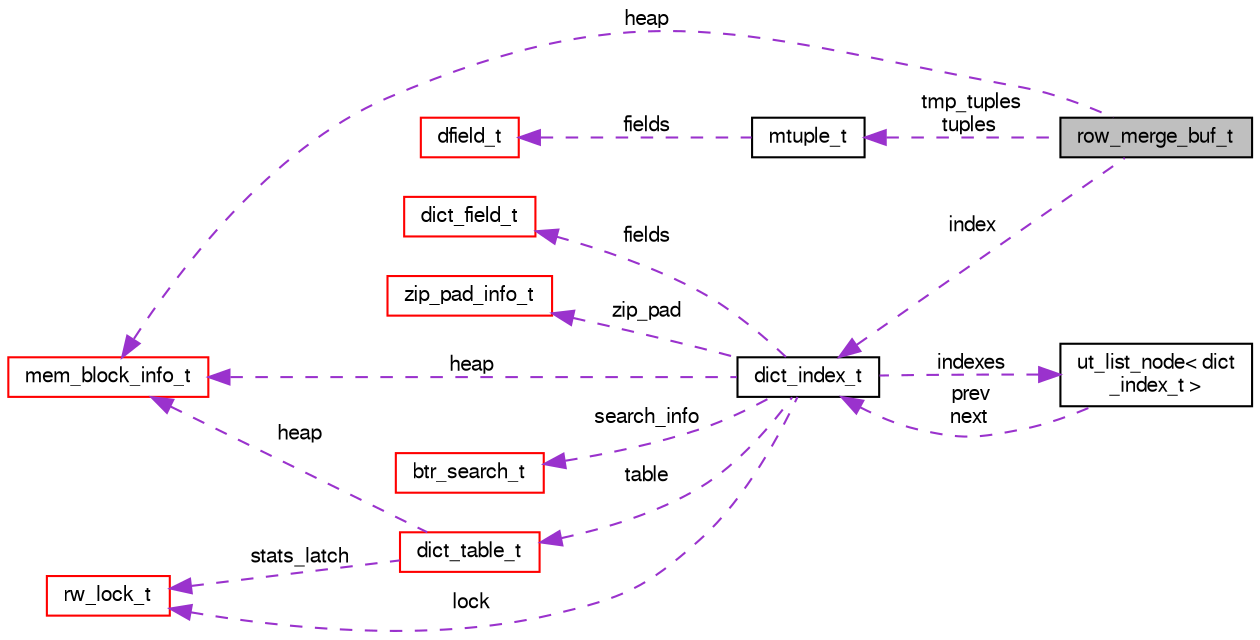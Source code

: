 digraph "row_merge_buf_t"
{
  bgcolor="transparent";
  edge [fontname="FreeSans",fontsize="10",labelfontname="FreeSans",labelfontsize="10"];
  node [fontname="FreeSans",fontsize="10",shape=record];
  rankdir="LR";
  Node1 [label="row_merge_buf_t",height=0.2,width=0.4,color="black", fillcolor="grey75", style="filled" fontcolor="black"];
  Node2 -> Node1 [dir="back",color="darkorchid3",fontsize="10",style="dashed",label=" tmp_tuples\ntuples" ,fontname="FreeSans"];
  Node2 [label="mtuple_t",height=0.2,width=0.4,color="black",URL="$structmtuple__t.html"];
  Node3 -> Node2 [dir="back",color="darkorchid3",fontsize="10",style="dashed",label=" fields" ,fontname="FreeSans"];
  Node3 [label="dfield_t",height=0.2,width=0.4,color="red",URL="$structdfield__t.html"];
  Node4 -> Node1 [dir="back",color="darkorchid3",fontsize="10",style="dashed",label=" index" ,fontname="FreeSans"];
  Node4 [label="dict_index_t",height=0.2,width=0.4,color="black",URL="$structdict__index__t.html"];
  Node5 -> Node4 [dir="back",color="darkorchid3",fontsize="10",style="dashed",label=" zip_pad" ,fontname="FreeSans"];
  Node5 [label="zip_pad_info_t",height=0.2,width=0.4,color="red",URL="$structzip__pad__info__t.html"];
  Node6 -> Node4 [dir="back",color="darkorchid3",fontsize="10",style="dashed",label=" table" ,fontname="FreeSans"];
  Node6 [label="dict_table_t",height=0.2,width=0.4,color="red",URL="$structdict__table__t.html"];
  Node7 -> Node6 [dir="back",color="darkorchid3",fontsize="10",style="dashed",label=" heap" ,fontname="FreeSans"];
  Node7 [label="mem_block_info_t",height=0.2,width=0.4,color="red",URL="$structmem__block__info__t.html"];
  Node8 -> Node6 [dir="back",color="darkorchid3",fontsize="10",style="dashed",label=" stats_latch" ,fontname="FreeSans"];
  Node8 [label="rw_lock_t",height=0.2,width=0.4,color="red",URL="$structrw__lock__t.html"];
  Node7 -> Node4 [dir="back",color="darkorchid3",fontsize="10",style="dashed",label=" heap" ,fontname="FreeSans"];
  Node9 -> Node4 [dir="back",color="darkorchid3",fontsize="10",style="dashed",label=" fields" ,fontname="FreeSans"];
  Node9 [label="dict_field_t",height=0.2,width=0.4,color="red",URL="$structdict__field__t.html"];
  Node10 -> Node4 [dir="back",color="darkorchid3",fontsize="10",style="dashed",label=" indexes" ,fontname="FreeSans"];
  Node10 [label="ut_list_node\< dict\l_index_t \>",height=0.2,width=0.4,color="black",URL="$structut__list__node.html"];
  Node4 -> Node10 [dir="back",color="darkorchid3",fontsize="10",style="dashed",label=" prev\nnext" ,fontname="FreeSans"];
  Node8 -> Node4 [dir="back",color="darkorchid3",fontsize="10",style="dashed",label=" lock" ,fontname="FreeSans"];
  Node11 -> Node4 [dir="back",color="darkorchid3",fontsize="10",style="dashed",label=" search_info" ,fontname="FreeSans"];
  Node11 [label="btr_search_t",height=0.2,width=0.4,color="red",URL="$structbtr__search__t.html"];
  Node7 -> Node1 [dir="back",color="darkorchid3",fontsize="10",style="dashed",label=" heap" ,fontname="FreeSans"];
}
